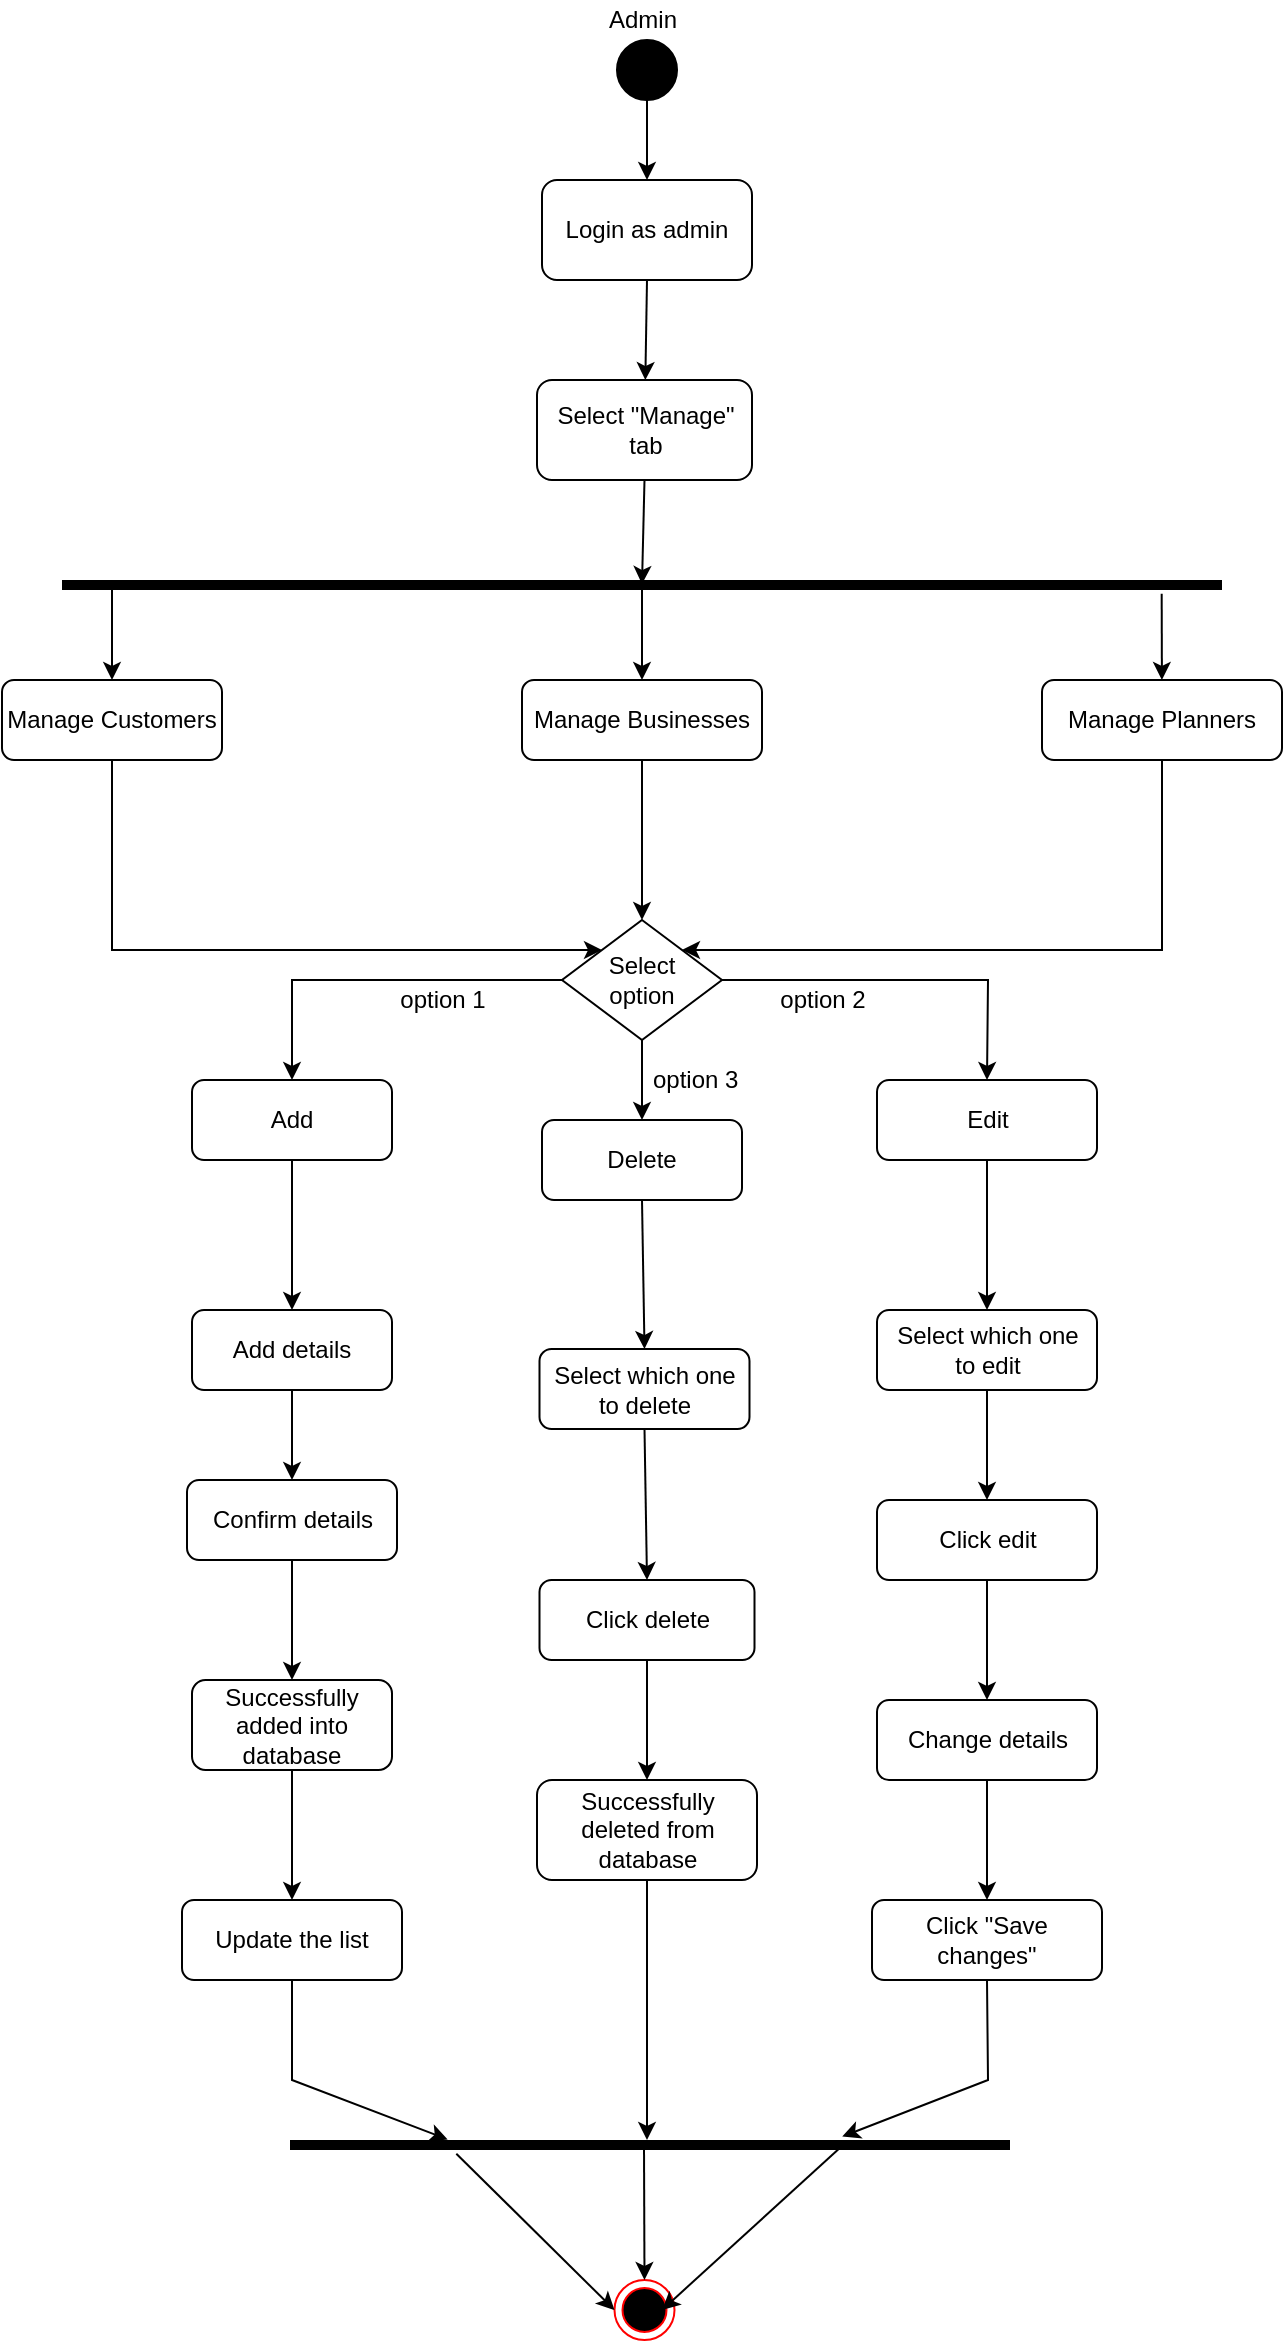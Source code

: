 <mxfile version="20.0.1" type="device"><diagram id="07wpothk0CU6OEnojimp" name="Page-1"><mxGraphModel dx="1695" dy="1651" grid="1" gridSize="10" guides="1" tooltips="1" connect="1" arrows="1" fold="1" page="1" pageScale="1" pageWidth="827" pageHeight="1169" math="0" shadow="0"><root><mxCell id="0"/><mxCell id="1" parent="0"/><mxCell id="ae740e2LQWPhc9G8N-tp-3" value="" style="ellipse;shape=doubleEllipse;html=1;dashed=0;whitespace=wrap;aspect=fixed;fillColor=#000000;" parent="1" vertex="1"><mxGeometry x="217.5" y="-90" width="30" height="30" as="geometry"/></mxCell><mxCell id="ae740e2LQWPhc9G8N-tp-4" value="Login as admin" style="rounded=1;whiteSpace=wrap;html=1;fillColor=#FFFFFF;" parent="1" vertex="1"><mxGeometry x="180" y="-20" width="105" height="50" as="geometry"/></mxCell><mxCell id="ae740e2LQWPhc9G8N-tp-6" value="Admin" style="text;html=1;align=center;verticalAlign=middle;resizable=0;points=[];autosize=1;strokeColor=none;fillColor=none;" parent="1" vertex="1"><mxGeometry x="205" y="-110" width="50" height="20" as="geometry"/></mxCell><mxCell id="ae740e2LQWPhc9G8N-tp-7" value="Select &quot;Manage&quot; tab" style="rounded=1;whiteSpace=wrap;html=1;fillColor=#FFFFFF;" parent="1" vertex="1"><mxGeometry x="177.5" y="80" width="107.5" height="50" as="geometry"/></mxCell><mxCell id="ae740e2LQWPhc9G8N-tp-14" value="" style="endArrow=classic;html=1;rounded=0;exitX=0.5;exitY=1;exitDx=0;exitDy=0;" parent="1" source="ae740e2LQWPhc9G8N-tp-7" edge="1"><mxGeometry width="50" height="50" relative="1" as="geometry"><mxPoint x="-75" y="330" as="sourcePoint"/><mxPoint x="230" y="182" as="targetPoint"/></mxGeometry></mxCell><mxCell id="ae740e2LQWPhc9G8N-tp-69" value="" style="endArrow=classic;html=1;rounded=0;exitX=0.5;exitY=1;exitDx=0;exitDy=0;entryX=0.5;entryY=0;entryDx=0;entryDy=0;" parent="1" source="ae740e2LQWPhc9G8N-tp-3" target="ae740e2LQWPhc9G8N-tp-4" edge="1"><mxGeometry width="50" height="50" relative="1" as="geometry"><mxPoint x="30" y="240" as="sourcePoint"/><mxPoint x="80" y="190" as="targetPoint"/></mxGeometry></mxCell><mxCell id="ae740e2LQWPhc9G8N-tp-70" value="" style="endArrow=classic;html=1;rounded=0;exitX=0.5;exitY=1;exitDx=0;exitDy=0;" parent="1" source="ae740e2LQWPhc9G8N-tp-4" target="ae740e2LQWPhc9G8N-tp-7" edge="1"><mxGeometry width="50" height="50" relative="1" as="geometry"><mxPoint x="30" y="230" as="sourcePoint"/><mxPoint x="80" y="180" as="targetPoint"/></mxGeometry></mxCell><mxCell id="ae740e2LQWPhc9G8N-tp-71" value="" style="ellipse;html=1;shape=endState;fillColor=#000000;strokeColor=#ff0000;" parent="1" vertex="1"><mxGeometry x="216.25" y="1030" width="30" height="30" as="geometry"/></mxCell><mxCell id="TtbQT6-NDWyEwJ_f0uL2-1" value="" style="html=1;points=[];perimeter=orthogonalPerimeter;fillColor=#000000;strokeColor=none;direction=south;" parent="1" vertex="1"><mxGeometry x="-60" y="180" width="580" height="5" as="geometry"/></mxCell><mxCell id="TtbQT6-NDWyEwJ_f0uL2-2" value="Manage Customers" style="rounded=1;whiteSpace=wrap;html=1;" parent="1" vertex="1"><mxGeometry x="-90" y="230" width="110" height="40" as="geometry"/></mxCell><mxCell id="TtbQT6-NDWyEwJ_f0uL2-3" value="" style="endArrow=classic;html=1;rounded=0;entryX=0.5;entryY=0;entryDx=0;entryDy=0;" parent="1" source="TtbQT6-NDWyEwJ_f0uL2-1" target="TtbQT6-NDWyEwJ_f0uL2-2" edge="1"><mxGeometry width="50" height="50" relative="1" as="geometry"><mxPoint x="-312" y="180" as="sourcePoint"/><mxPoint x="-110" y="270" as="targetPoint"/></mxGeometry></mxCell><mxCell id="TtbQT6-NDWyEwJ_f0uL2-4" value="" style="endArrow=classic;html=1;rounded=0;exitX=0.5;exitY=1;exitDx=0;exitDy=0;entryX=0;entryY=0;entryDx=0;entryDy=0;" parent="1" source="TtbQT6-NDWyEwJ_f0uL2-2" target="TtbQT6-NDWyEwJ_f0uL2-36" edge="1"><mxGeometry width="50" height="50" relative="1" as="geometry"><mxPoint x="-160" y="320" as="sourcePoint"/><mxPoint x="-312.5" y="320" as="targetPoint"/><Array as="points"><mxPoint x="-35" y="365"/></Array></mxGeometry></mxCell><mxCell id="TtbQT6-NDWyEwJ_f0uL2-7" value="Manage Businesses" style="rounded=1;whiteSpace=wrap;html=1;" parent="1" vertex="1"><mxGeometry x="170" y="230" width="120" height="40" as="geometry"/></mxCell><mxCell id="TtbQT6-NDWyEwJ_f0uL2-8" value="Add" style="rounded=1;whiteSpace=wrap;html=1;fillColor=#FFFFFF;" parent="1" vertex="1"><mxGeometry x="5" y="430" width="100" height="40" as="geometry"/></mxCell><mxCell id="TtbQT6-NDWyEwJ_f0uL2-9" value="Delete" style="rounded=1;whiteSpace=wrap;html=1;fillColor=#FFFFFF;" parent="1" vertex="1"><mxGeometry x="180" y="450" width="100" height="40" as="geometry"/></mxCell><mxCell id="TtbQT6-NDWyEwJ_f0uL2-10" value="Edit" style="rounded=1;whiteSpace=wrap;html=1;fillColor=#FFFFFF;" parent="1" vertex="1"><mxGeometry x="347.5" y="430" width="110" height="40" as="geometry"/></mxCell><mxCell id="TtbQT6-NDWyEwJ_f0uL2-11" value="" style="endArrow=classic;html=1;rounded=0;exitX=0.5;exitY=1;exitDx=0;exitDy=0;entryX=0.5;entryY=0;entryDx=0;entryDy=0;" parent="1" source="TtbQT6-NDWyEwJ_f0uL2-36" target="TtbQT6-NDWyEwJ_f0uL2-9" edge="1"><mxGeometry width="50" height="50" relative="1" as="geometry"><mxPoint x="230" y="380" as="sourcePoint"/><mxPoint x="395" y="370" as="targetPoint"/></mxGeometry></mxCell><mxCell id="TtbQT6-NDWyEwJ_f0uL2-12" value="" style="endArrow=classic;html=1;rounded=0;exitX=0;exitY=0.5;exitDx=0;exitDy=0;entryX=0.5;entryY=0;entryDx=0;entryDy=0;" parent="1" source="TtbQT6-NDWyEwJ_f0uL2-36" target="TtbQT6-NDWyEwJ_f0uL2-8" edge="1"><mxGeometry width="50" height="50" relative="1" as="geometry"><mxPoint x="190" y="350" as="sourcePoint"/><mxPoint x="395" y="370" as="targetPoint"/><Array as="points"><mxPoint x="55" y="380"/></Array></mxGeometry></mxCell><mxCell id="TtbQT6-NDWyEwJ_f0uL2-13" value="" style="endArrow=classic;html=1;rounded=0;exitX=1;exitY=0.5;exitDx=0;exitDy=0;entryX=0.5;entryY=0;entryDx=0;entryDy=0;" parent="1" source="TtbQT6-NDWyEwJ_f0uL2-36" target="TtbQT6-NDWyEwJ_f0uL2-10" edge="1"><mxGeometry width="50" height="50" relative="1" as="geometry"><mxPoint x="270" y="350" as="sourcePoint"/><mxPoint x="395" y="370" as="targetPoint"/><Array as="points"><mxPoint x="403" y="380"/></Array></mxGeometry></mxCell><mxCell id="TtbQT6-NDWyEwJ_f0uL2-14" value="Add details" style="rounded=1;whiteSpace=wrap;html=1;fillColor=#FFFFFF;" parent="1" vertex="1"><mxGeometry x="5" y="545" width="100" height="40" as="geometry"/></mxCell><mxCell id="TtbQT6-NDWyEwJ_f0uL2-15" value="Successfully added into database" style="rounded=1;whiteSpace=wrap;html=1;fillColor=#FFFFFF;" parent="1" vertex="1"><mxGeometry x="5" y="730" width="100" height="45" as="geometry"/></mxCell><mxCell id="TtbQT6-NDWyEwJ_f0uL2-16" value="Confirm details" style="rounded=1;whiteSpace=wrap;html=1;fillColor=#FFFFFF;" parent="1" vertex="1"><mxGeometry x="2.5" y="630" width="105" height="40" as="geometry"/></mxCell><mxCell id="TtbQT6-NDWyEwJ_f0uL2-17" value="Select which one to delete" style="rounded=1;whiteSpace=wrap;html=1;fillColor=#FFFFFF;" parent="1" vertex="1"><mxGeometry x="178.75" y="564.5" width="105" height="40" as="geometry"/></mxCell><mxCell id="TtbQT6-NDWyEwJ_f0uL2-18" value="Click delete" style="rounded=1;whiteSpace=wrap;html=1;fillColor=#FFFFFF;" parent="1" vertex="1"><mxGeometry x="178.75" y="680" width="107.5" height="40" as="geometry"/></mxCell><mxCell id="TtbQT6-NDWyEwJ_f0uL2-19" value="Update the list" style="rounded=1;whiteSpace=wrap;html=1;fillColor=#FFFFFF;" parent="1" vertex="1"><mxGeometry y="840" width="110" height="40" as="geometry"/></mxCell><mxCell id="TtbQT6-NDWyEwJ_f0uL2-20" value="Select which one&lt;br&gt;to edit" style="rounded=1;whiteSpace=wrap;html=1;fillColor=#FFFFFF;" parent="1" vertex="1"><mxGeometry x="347.5" y="545" width="110" height="40" as="geometry"/></mxCell><mxCell id="TtbQT6-NDWyEwJ_f0uL2-21" value="Click edit" style="rounded=1;whiteSpace=wrap;html=1;fillColor=#FFFFFF;" parent="1" vertex="1"><mxGeometry x="347.5" y="640" width="110" height="40" as="geometry"/></mxCell><mxCell id="TtbQT6-NDWyEwJ_f0uL2-22" value="Change details" style="rounded=1;whiteSpace=wrap;html=1;fillColor=#FFFFFF;" parent="1" vertex="1"><mxGeometry x="347.5" y="740" width="110" height="40" as="geometry"/></mxCell><mxCell id="TtbQT6-NDWyEwJ_f0uL2-23" value="Click &quot;Save changes&quot;" style="rounded=1;whiteSpace=wrap;html=1;fillColor=#FFFFFF;" parent="1" vertex="1"><mxGeometry x="345" y="840" width="115" height="40" as="geometry"/></mxCell><mxCell id="TtbQT6-NDWyEwJ_f0uL2-24" value="" style="endArrow=classic;html=1;rounded=0;exitX=0.5;exitY=1;exitDx=0;exitDy=0;entryX=0.5;entryY=0;entryDx=0;entryDy=0;" parent="1" source="TtbQT6-NDWyEwJ_f0uL2-8" target="TtbQT6-NDWyEwJ_f0uL2-14" edge="1"><mxGeometry width="50" height="50" relative="1" as="geometry"><mxPoint x="375" y="530" as="sourcePoint"/><mxPoint x="425" y="480" as="targetPoint"/></mxGeometry></mxCell><mxCell id="TtbQT6-NDWyEwJ_f0uL2-25" value="" style="endArrow=classic;html=1;rounded=0;exitX=0.5;exitY=1;exitDx=0;exitDy=0;entryX=0.5;entryY=0;entryDx=0;entryDy=0;" parent="1" source="TtbQT6-NDWyEwJ_f0uL2-14" target="TtbQT6-NDWyEwJ_f0uL2-16" edge="1"><mxGeometry width="50" height="50" relative="1" as="geometry"><mxPoint x="375" y="530" as="sourcePoint"/><mxPoint x="425" y="480" as="targetPoint"/></mxGeometry></mxCell><mxCell id="TtbQT6-NDWyEwJ_f0uL2-26" value="" style="endArrow=classic;html=1;rounded=0;exitX=0.5;exitY=1;exitDx=0;exitDy=0;entryX=0.5;entryY=0;entryDx=0;entryDy=0;" parent="1" source="TtbQT6-NDWyEwJ_f0uL2-16" target="TtbQT6-NDWyEwJ_f0uL2-15" edge="1"><mxGeometry width="50" height="50" relative="1" as="geometry"><mxPoint x="375" y="530" as="sourcePoint"/><mxPoint x="425" y="480" as="targetPoint"/></mxGeometry></mxCell><mxCell id="TtbQT6-NDWyEwJ_f0uL2-27" value="" style="endArrow=classic;html=1;rounded=0;exitX=0.5;exitY=1;exitDx=0;exitDy=0;entryX=0.5;entryY=0;entryDx=0;entryDy=0;" parent="1" source="TtbQT6-NDWyEwJ_f0uL2-9" target="TtbQT6-NDWyEwJ_f0uL2-17" edge="1"><mxGeometry width="50" height="50" relative="1" as="geometry"><mxPoint x="375" y="530" as="sourcePoint"/><mxPoint x="425" y="480" as="targetPoint"/></mxGeometry></mxCell><mxCell id="TtbQT6-NDWyEwJ_f0uL2-28" value="" style="endArrow=classic;html=1;rounded=0;exitX=0.5;exitY=1;exitDx=0;exitDy=0;entryX=0.5;entryY=0;entryDx=0;entryDy=0;" parent="1" source="TtbQT6-NDWyEwJ_f0uL2-17" target="TtbQT6-NDWyEwJ_f0uL2-18" edge="1"><mxGeometry width="50" height="50" relative="1" as="geometry"><mxPoint x="375" y="530" as="sourcePoint"/><mxPoint x="425" y="480" as="targetPoint"/></mxGeometry></mxCell><mxCell id="TtbQT6-NDWyEwJ_f0uL2-29" value="" style="endArrow=classic;html=1;rounded=0;exitX=0.5;exitY=1;exitDx=0;exitDy=0;entryX=0.5;entryY=0;entryDx=0;entryDy=0;" parent="1" source="TtbQT6-NDWyEwJ_f0uL2-15" target="TtbQT6-NDWyEwJ_f0uL2-19" edge="1"><mxGeometry width="50" height="50" relative="1" as="geometry"><mxPoint x="375" y="530" as="sourcePoint"/><mxPoint x="425" y="480" as="targetPoint"/><Array as="points"/></mxGeometry></mxCell><mxCell id="TtbQT6-NDWyEwJ_f0uL2-30" value="" style="endArrow=classic;html=1;rounded=0;exitX=0.5;exitY=1;exitDx=0;exitDy=0;entryX=0.5;entryY=0;entryDx=0;entryDy=0;" parent="1" source="TtbQT6-NDWyEwJ_f0uL2-10" target="TtbQT6-NDWyEwJ_f0uL2-20" edge="1"><mxGeometry width="50" height="50" relative="1" as="geometry"><mxPoint x="375" y="530" as="sourcePoint"/><mxPoint x="425" y="480" as="targetPoint"/></mxGeometry></mxCell><mxCell id="TtbQT6-NDWyEwJ_f0uL2-31" value="" style="endArrow=classic;html=1;rounded=0;exitX=0.5;exitY=1;exitDx=0;exitDy=0;entryX=0.5;entryY=0;entryDx=0;entryDy=0;" parent="1" source="TtbQT6-NDWyEwJ_f0uL2-20" target="TtbQT6-NDWyEwJ_f0uL2-21" edge="1"><mxGeometry width="50" height="50" relative="1" as="geometry"><mxPoint x="375" y="530" as="sourcePoint"/><mxPoint x="425" y="480" as="targetPoint"/></mxGeometry></mxCell><mxCell id="TtbQT6-NDWyEwJ_f0uL2-32" value="" style="endArrow=classic;html=1;rounded=0;exitX=0.5;exitY=1;exitDx=0;exitDy=0;entryX=0.5;entryY=0;entryDx=0;entryDy=0;" parent="1" source="TtbQT6-NDWyEwJ_f0uL2-21" target="TtbQT6-NDWyEwJ_f0uL2-22" edge="1"><mxGeometry width="50" height="50" relative="1" as="geometry"><mxPoint x="375" y="530" as="sourcePoint"/><mxPoint x="425" y="480" as="targetPoint"/></mxGeometry></mxCell><mxCell id="TtbQT6-NDWyEwJ_f0uL2-33" value="" style="endArrow=classic;html=1;rounded=0;exitX=0.5;exitY=1;exitDx=0;exitDy=0;entryX=0.5;entryY=0;entryDx=0;entryDy=0;" parent="1" source="TtbQT6-NDWyEwJ_f0uL2-22" target="TtbQT6-NDWyEwJ_f0uL2-23" edge="1"><mxGeometry width="50" height="50" relative="1" as="geometry"><mxPoint x="375" y="530" as="sourcePoint"/><mxPoint x="425" y="480" as="targetPoint"/></mxGeometry></mxCell><mxCell id="TtbQT6-NDWyEwJ_f0uL2-34" value="Successfully deleted from database" style="rounded=1;whiteSpace=wrap;html=1;" parent="1" vertex="1"><mxGeometry x="177.5" y="780" width="110" height="50" as="geometry"/></mxCell><mxCell id="TtbQT6-NDWyEwJ_f0uL2-35" value="" style="endArrow=classic;html=1;rounded=0;exitX=0.5;exitY=1;exitDx=0;exitDy=0;entryX=0.5;entryY=0;entryDx=0;entryDy=0;" parent="1" source="TtbQT6-NDWyEwJ_f0uL2-18" target="TtbQT6-NDWyEwJ_f0uL2-34" edge="1"><mxGeometry width="50" height="50" relative="1" as="geometry"><mxPoint x="362.5" y="750" as="sourcePoint"/><mxPoint x="412.5" y="700" as="targetPoint"/></mxGeometry></mxCell><mxCell id="TtbQT6-NDWyEwJ_f0uL2-36" value="Select&lt;br&gt;option" style="rhombus;whiteSpace=wrap;html=1;fillColor=#FFFFFF;" parent="1" vertex="1"><mxGeometry x="190" y="350" width="80" height="60" as="geometry"/></mxCell><mxCell id="TtbQT6-NDWyEwJ_f0uL2-37" value="" style="endArrow=classic;html=1;rounded=0;exitX=0.5;exitY=1;exitDx=0;exitDy=0;entryX=0.5;entryY=0;entryDx=0;entryDy=0;" parent="1" source="TtbQT6-NDWyEwJ_f0uL2-7" target="TtbQT6-NDWyEwJ_f0uL2-36" edge="1"><mxGeometry width="50" height="50" relative="1" as="geometry"><mxPoint x="20" y="470" as="sourcePoint"/><mxPoint x="70" y="420" as="targetPoint"/></mxGeometry></mxCell><mxCell id="TtbQT6-NDWyEwJ_f0uL2-38" value="" style="endArrow=classic;html=1;rounded=0;entryX=0.5;entryY=0;entryDx=0;entryDy=0;" parent="1" target="TtbQT6-NDWyEwJ_f0uL2-7" edge="1"><mxGeometry width="50" height="50" relative="1" as="geometry"><mxPoint x="230" y="183" as="sourcePoint"/><mxPoint x="70" y="330" as="targetPoint"/></mxGeometry></mxCell><mxCell id="TtbQT6-NDWyEwJ_f0uL2-39" value="" style="html=1;points=[];perimeter=orthogonalPerimeter;fillColor=#000000;strokeColor=none;direction=south;" parent="1" vertex="1"><mxGeometry x="54" y="960" width="360" height="5" as="geometry"/></mxCell><mxCell id="TtbQT6-NDWyEwJ_f0uL2-43" value="" style="endArrow=classic;html=1;rounded=0;exitX=0.5;exitY=1;exitDx=0;exitDy=0;entryX=-0.057;entryY=0.781;entryDx=0;entryDy=0;entryPerimeter=0;" parent="1" source="TtbQT6-NDWyEwJ_f0uL2-19" target="TtbQT6-NDWyEwJ_f0uL2-39" edge="1"><mxGeometry width="50" height="50" relative="1" as="geometry"><mxPoint x="-230" y="750" as="sourcePoint"/><mxPoint x="-180" y="700" as="targetPoint"/><Array as="points"><mxPoint x="55" y="930"/></Array></mxGeometry></mxCell><mxCell id="TtbQT6-NDWyEwJ_f0uL2-44" value="" style="endArrow=classic;html=1;rounded=0;exitX=0.5;exitY=1;exitDx=0;exitDy=0;" parent="1" source="TtbQT6-NDWyEwJ_f0uL2-34" target="TtbQT6-NDWyEwJ_f0uL2-39" edge="1"><mxGeometry width="50" height="50" relative="1" as="geometry"><mxPoint x="230" y="750" as="sourcePoint"/><mxPoint x="230" y="800" as="targetPoint"/></mxGeometry></mxCell><mxCell id="TtbQT6-NDWyEwJ_f0uL2-45" value="" style="endArrow=classic;html=1;rounded=0;exitX=0.5;exitY=1;exitDx=0;exitDy=0;entryX=-0.343;entryY=0.233;entryDx=0;entryDy=0;entryPerimeter=0;" parent="1" source="TtbQT6-NDWyEwJ_f0uL2-23" target="TtbQT6-NDWyEwJ_f0uL2-39" edge="1"><mxGeometry width="50" height="50" relative="1" as="geometry"><mxPoint x="180" y="750" as="sourcePoint"/><mxPoint x="230" y="700" as="targetPoint"/><Array as="points"><mxPoint x="403" y="930"/></Array></mxGeometry></mxCell><mxCell id="TtbQT6-NDWyEwJ_f0uL2-49" value="" style="endArrow=classic;html=1;rounded=0;exitX=1.371;exitY=0.769;exitDx=0;exitDy=0;exitPerimeter=0;entryX=0;entryY=0.5;entryDx=0;entryDy=0;" parent="1" source="TtbQT6-NDWyEwJ_f0uL2-39" target="ae740e2LQWPhc9G8N-tp-71" edge="1"><mxGeometry width="50" height="50" relative="1" as="geometry"><mxPoint x="-80" y="870" as="sourcePoint"/><mxPoint x="-30" y="820" as="targetPoint"/></mxGeometry></mxCell><mxCell id="TtbQT6-NDWyEwJ_f0uL2-50" value="" style="endArrow=classic;html=1;rounded=0;entryX=0.5;entryY=0;entryDx=0;entryDy=0;" parent="1" target="ae740e2LQWPhc9G8N-tp-71" edge="1"><mxGeometry width="50" height="50" relative="1" as="geometry"><mxPoint x="231" y="963" as="sourcePoint"/><mxPoint x="-30" y="820" as="targetPoint"/></mxGeometry></mxCell><mxCell id="TtbQT6-NDWyEwJ_f0uL2-51" value="" style="endArrow=classic;html=1;rounded=0;entryX=0.792;entryY=0.5;entryDx=0;entryDy=0;entryPerimeter=0;" parent="1" target="ae740e2LQWPhc9G8N-tp-71" edge="1"><mxGeometry width="50" height="50" relative="1" as="geometry"><mxPoint x="330" y="963" as="sourcePoint"/><mxPoint x="-30" y="820" as="targetPoint"/></mxGeometry></mxCell><mxCell id="TtbQT6-NDWyEwJ_f0uL2-52" value="Manage Planners" style="rounded=1;whiteSpace=wrap;html=1;" parent="1" vertex="1"><mxGeometry x="430" y="230" width="120" height="40" as="geometry"/></mxCell><mxCell id="TtbQT6-NDWyEwJ_f0uL2-82" value="" style="endArrow=classic;html=1;rounded=0;exitX=0.5;exitY=1;exitDx=0;exitDy=0;entryX=1;entryY=0;entryDx=0;entryDy=0;" parent="1" source="TtbQT6-NDWyEwJ_f0uL2-52" target="TtbQT6-NDWyEwJ_f0uL2-36" edge="1"><mxGeometry width="50" height="50" relative="1" as="geometry"><mxPoint x="550" y="475" as="sourcePoint"/><mxPoint x="760" y="325" as="targetPoint"/><Array as="points"><mxPoint x="490" y="365"/></Array></mxGeometry></mxCell><mxCell id="TtbQT6-NDWyEwJ_f0uL2-89" value="" style="endArrow=classic;html=1;rounded=0;exitX=1.371;exitY=0.052;exitDx=0;exitDy=0;exitPerimeter=0;" parent="1" source="TtbQT6-NDWyEwJ_f0uL2-1" target="TtbQT6-NDWyEwJ_f0uL2-52" edge="1"><mxGeometry width="50" height="50" relative="1" as="geometry"><mxPoint x="770" y="190" as="sourcePoint"/><mxPoint x="850" y="350" as="targetPoint"/></mxGeometry></mxCell><mxCell id="TtbQT6-NDWyEwJ_f0uL2-93" value="option 1" style="text;html=1;align=center;verticalAlign=middle;resizable=0;points=[];autosize=1;strokeColor=none;fillColor=none;" parent="1" vertex="1"><mxGeometry x="100" y="380" width="60" height="20" as="geometry"/></mxCell><mxCell id="TtbQT6-NDWyEwJ_f0uL2-94" value="option 2" style="text;html=1;align=center;verticalAlign=middle;resizable=0;points=[];autosize=1;strokeColor=none;fillColor=none;" parent="1" vertex="1"><mxGeometry x="290" y="380" width="60" height="20" as="geometry"/></mxCell><mxCell id="TtbQT6-NDWyEwJ_f0uL2-95" value="option 3&amp;nbsp;" style="text;html=1;align=center;verticalAlign=middle;resizable=0;points=[];autosize=1;strokeColor=none;fillColor=none;" parent="1" vertex="1"><mxGeometry x="227.5" y="420" width="60" height="20" as="geometry"/></mxCell></root></mxGraphModel></diagram></mxfile>